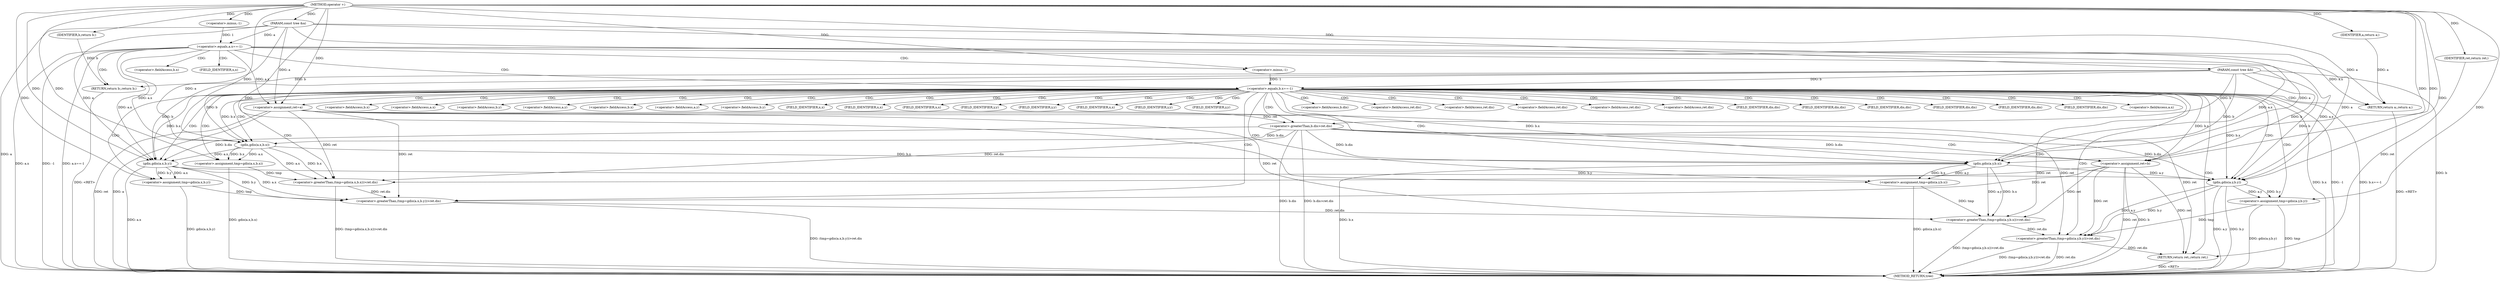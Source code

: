 digraph "operator +" {  
"1000336" [label = "(METHOD,operator +)" ]
"1000436" [label = "(METHOD_RETURN,tree)" ]
"1000337" [label = "(PARAM,const tree &a)" ]
"1000338" [label = "(PARAM,const tree &b)" ]
"1000359" [label = "(<operator>.assignment,ret=a)" ]
"1000434" [label = "(RETURN,return ret;,return ret;)" ]
"1000341" [label = "(<operator>.equals,a.x==-1)" ]
"1000347" [label = "(RETURN,return b;,return b;)" ]
"1000350" [label = "(<operator>.equals,b.x==-1)" ]
"1000356" [label = "(RETURN,return a;,return a;)" ]
"1000363" [label = "(<operator>.greaterThan,b.dis>ret.dis)" ]
"1000370" [label = "(<operator>.assignment,ret=b)" ]
"1000375" [label = "(<operator>.greaterThan,(tmp=gdis(a.x,b.x))>ret.dis)" ]
"1000390" [label = "(<operator>.greaterThan,(tmp=gdis(a.x,b.y))>ret.dis)" ]
"1000405" [label = "(<operator>.greaterThan,(tmp=gdis(a.y,b.x))>ret.dis)" ]
"1000420" [label = "(<operator>.greaterThan,(tmp=gdis(a.y,b.y))>ret.dis)" ]
"1000435" [label = "(IDENTIFIER,ret,return ret;)" ]
"1000348" [label = "(IDENTIFIER,b,return b;)" ]
"1000357" [label = "(IDENTIFIER,a,return a;)" ]
"1000345" [label = "(<operator>.minus,-1)" ]
"1000354" [label = "(<operator>.minus,-1)" ]
"1000376" [label = "(<operator>.assignment,tmp=gdis(a.x,b.x))" ]
"1000391" [label = "(<operator>.assignment,tmp=gdis(a.x,b.y))" ]
"1000406" [label = "(<operator>.assignment,tmp=gdis(a.y,b.x))" ]
"1000421" [label = "(<operator>.assignment,tmp=gdis(a.y,b.y))" ]
"1000378" [label = "(gdis,gdis(a.x,b.x))" ]
"1000393" [label = "(gdis,gdis(a.x,b.y))" ]
"1000408" [label = "(gdis,gdis(a.y,b.x))" ]
"1000423" [label = "(gdis,gdis(a.y,b.y))" ]
"1000351" [label = "(<operator>.fieldAccess,b.x)" ]
"1000364" [label = "(<operator>.fieldAccess,b.dis)" ]
"1000367" [label = "(<operator>.fieldAccess,ret.dis)" ]
"1000385" [label = "(<operator>.fieldAccess,ret.dis)" ]
"1000400" [label = "(<operator>.fieldAccess,ret.dis)" ]
"1000415" [label = "(<operator>.fieldAccess,ret.dis)" ]
"1000430" [label = "(<operator>.fieldAccess,ret.dis)" ]
"1000353" [label = "(FIELD_IDENTIFIER,x,x)" ]
"1000366" [label = "(FIELD_IDENTIFIER,dis,dis)" ]
"1000369" [label = "(FIELD_IDENTIFIER,dis,dis)" ]
"1000387" [label = "(FIELD_IDENTIFIER,dis,dis)" ]
"1000402" [label = "(FIELD_IDENTIFIER,dis,dis)" ]
"1000417" [label = "(FIELD_IDENTIFIER,dis,dis)" ]
"1000432" [label = "(FIELD_IDENTIFIER,dis,dis)" ]
"1000379" [label = "(<operator>.fieldAccess,a.x)" ]
"1000382" [label = "(<operator>.fieldAccess,b.x)" ]
"1000394" [label = "(<operator>.fieldAccess,a.x)" ]
"1000397" [label = "(<operator>.fieldAccess,b.y)" ]
"1000409" [label = "(<operator>.fieldAccess,a.y)" ]
"1000412" [label = "(<operator>.fieldAccess,b.x)" ]
"1000424" [label = "(<operator>.fieldAccess,a.y)" ]
"1000427" [label = "(<operator>.fieldAccess,b.y)" ]
"1000381" [label = "(FIELD_IDENTIFIER,x,x)" ]
"1000384" [label = "(FIELD_IDENTIFIER,x,x)" ]
"1000396" [label = "(FIELD_IDENTIFIER,x,x)" ]
"1000399" [label = "(FIELD_IDENTIFIER,y,y)" ]
"1000411" [label = "(FIELD_IDENTIFIER,y,y)" ]
"1000414" [label = "(FIELD_IDENTIFIER,x,x)" ]
"1000426" [label = "(FIELD_IDENTIFIER,y,y)" ]
"1000429" [label = "(FIELD_IDENTIFIER,y,y)" ]
  "1000434" -> "1000436"  [ label = "DDG: <RET>"] 
  "1000337" -> "1000436"  [ label = "DDG: a"] 
  "1000338" -> "1000436"  [ label = "DDG: b"] 
  "1000341" -> "1000436"  [ label = "DDG: a.x"] 
  "1000341" -> "1000436"  [ label = "DDG: -1"] 
  "1000341" -> "1000436"  [ label = "DDG: a.x==-1"] 
  "1000350" -> "1000436"  [ label = "DDG: b.x"] 
  "1000350" -> "1000436"  [ label = "DDG: -1"] 
  "1000350" -> "1000436"  [ label = "DDG: b.x==-1"] 
  "1000359" -> "1000436"  [ label = "DDG: ret"] 
  "1000359" -> "1000436"  [ label = "DDG: a"] 
  "1000363" -> "1000436"  [ label = "DDG: b.dis"] 
  "1000363" -> "1000436"  [ label = "DDG: b.dis>ret.dis"] 
  "1000370" -> "1000436"  [ label = "DDG: ret"] 
  "1000370" -> "1000436"  [ label = "DDG: b"] 
  "1000376" -> "1000436"  [ label = "DDG: gdis(a.x,b.x)"] 
  "1000375" -> "1000436"  [ label = "DDG: (tmp=gdis(a.x,b.x))>ret.dis"] 
  "1000393" -> "1000436"  [ label = "DDG: a.x"] 
  "1000391" -> "1000436"  [ label = "DDG: gdis(a.x,b.y)"] 
  "1000390" -> "1000436"  [ label = "DDG: (tmp=gdis(a.x,b.y))>ret.dis"] 
  "1000408" -> "1000436"  [ label = "DDG: b.x"] 
  "1000406" -> "1000436"  [ label = "DDG: gdis(a.y,b.x)"] 
  "1000405" -> "1000436"  [ label = "DDG: (tmp=gdis(a.y,b.x))>ret.dis"] 
  "1000421" -> "1000436"  [ label = "DDG: tmp"] 
  "1000423" -> "1000436"  [ label = "DDG: a.y"] 
  "1000423" -> "1000436"  [ label = "DDG: b.y"] 
  "1000421" -> "1000436"  [ label = "DDG: gdis(a.y,b.y)"] 
  "1000420" -> "1000436"  [ label = "DDG: ret.dis"] 
  "1000420" -> "1000436"  [ label = "DDG: (tmp=gdis(a.y,b.y))>ret.dis"] 
  "1000356" -> "1000436"  [ label = "DDG: <RET>"] 
  "1000347" -> "1000436"  [ label = "DDG: <RET>"] 
  "1000336" -> "1000337"  [ label = "DDG: "] 
  "1000336" -> "1000338"  [ label = "DDG: "] 
  "1000341" -> "1000359"  [ label = "DDG: a.x"] 
  "1000337" -> "1000359"  [ label = "DDG: a"] 
  "1000336" -> "1000359"  [ label = "DDG: "] 
  "1000435" -> "1000434"  [ label = "DDG: ret"] 
  "1000359" -> "1000434"  [ label = "DDG: ret"] 
  "1000370" -> "1000434"  [ label = "DDG: ret"] 
  "1000420" -> "1000434"  [ label = "DDG: ret.dis"] 
  "1000348" -> "1000347"  [ label = "DDG: b"] 
  "1000338" -> "1000347"  [ label = "DDG: b"] 
  "1000357" -> "1000356"  [ label = "DDG: a"] 
  "1000341" -> "1000356"  [ label = "DDG: a.x"] 
  "1000337" -> "1000356"  [ label = "DDG: a"] 
  "1000350" -> "1000370"  [ label = "DDG: b.x"] 
  "1000363" -> "1000370"  [ label = "DDG: b.dis"] 
  "1000338" -> "1000370"  [ label = "DDG: b"] 
  "1000336" -> "1000370"  [ label = "DDG: "] 
  "1000336" -> "1000435"  [ label = "DDG: "] 
  "1000337" -> "1000341"  [ label = "DDG: a"] 
  "1000345" -> "1000341"  [ label = "DDG: 1"] 
  "1000336" -> "1000348"  [ label = "DDG: "] 
  "1000338" -> "1000350"  [ label = "DDG: b"] 
  "1000354" -> "1000350"  [ label = "DDG: 1"] 
  "1000336" -> "1000357"  [ label = "DDG: "] 
  "1000338" -> "1000363"  [ label = "DDG: b"] 
  "1000359" -> "1000363"  [ label = "DDG: ret"] 
  "1000376" -> "1000375"  [ label = "DDG: tmp"] 
  "1000378" -> "1000375"  [ label = "DDG: a.x"] 
  "1000378" -> "1000375"  [ label = "DDG: b.x"] 
  "1000359" -> "1000375"  [ label = "DDG: ret"] 
  "1000363" -> "1000375"  [ label = "DDG: ret.dis"] 
  "1000370" -> "1000375"  [ label = "DDG: ret"] 
  "1000391" -> "1000390"  [ label = "DDG: tmp"] 
  "1000393" -> "1000390"  [ label = "DDG: b.y"] 
  "1000393" -> "1000390"  [ label = "DDG: a.x"] 
  "1000359" -> "1000390"  [ label = "DDG: ret"] 
  "1000370" -> "1000390"  [ label = "DDG: ret"] 
  "1000375" -> "1000390"  [ label = "DDG: ret.dis"] 
  "1000406" -> "1000405"  [ label = "DDG: tmp"] 
  "1000408" -> "1000405"  [ label = "DDG: a.y"] 
  "1000408" -> "1000405"  [ label = "DDG: b.x"] 
  "1000359" -> "1000405"  [ label = "DDG: ret"] 
  "1000370" -> "1000405"  [ label = "DDG: ret"] 
  "1000390" -> "1000405"  [ label = "DDG: ret.dis"] 
  "1000421" -> "1000420"  [ label = "DDG: tmp"] 
  "1000423" -> "1000420"  [ label = "DDG: a.y"] 
  "1000423" -> "1000420"  [ label = "DDG: b.y"] 
  "1000359" -> "1000420"  [ label = "DDG: ret"] 
  "1000370" -> "1000420"  [ label = "DDG: ret"] 
  "1000405" -> "1000420"  [ label = "DDG: ret.dis"] 
  "1000336" -> "1000345"  [ label = "DDG: "] 
  "1000336" -> "1000354"  [ label = "DDG: "] 
  "1000336" -> "1000376"  [ label = "DDG: "] 
  "1000378" -> "1000376"  [ label = "DDG: a.x"] 
  "1000378" -> "1000376"  [ label = "DDG: b.x"] 
  "1000336" -> "1000391"  [ label = "DDG: "] 
  "1000393" -> "1000391"  [ label = "DDG: b.y"] 
  "1000393" -> "1000391"  [ label = "DDG: a.x"] 
  "1000336" -> "1000406"  [ label = "DDG: "] 
  "1000408" -> "1000406"  [ label = "DDG: a.y"] 
  "1000408" -> "1000406"  [ label = "DDG: b.x"] 
  "1000336" -> "1000421"  [ label = "DDG: "] 
  "1000423" -> "1000421"  [ label = "DDG: a.y"] 
  "1000423" -> "1000421"  [ label = "DDG: b.y"] 
  "1000337" -> "1000378"  [ label = "DDG: a"] 
  "1000341" -> "1000378"  [ label = "DDG: a.x"] 
  "1000336" -> "1000378"  [ label = "DDG: "] 
  "1000350" -> "1000378"  [ label = "DDG: b.x"] 
  "1000338" -> "1000378"  [ label = "DDG: b"] 
  "1000363" -> "1000378"  [ label = "DDG: b.dis"] 
  "1000378" -> "1000393"  [ label = "DDG: a.x"] 
  "1000337" -> "1000393"  [ label = "DDG: a"] 
  "1000341" -> "1000393"  [ label = "DDG: a.x"] 
  "1000336" -> "1000393"  [ label = "DDG: "] 
  "1000338" -> "1000393"  [ label = "DDG: b"] 
  "1000350" -> "1000393"  [ label = "DDG: b.x"] 
  "1000363" -> "1000393"  [ label = "DDG: b.dis"] 
  "1000337" -> "1000408"  [ label = "DDG: a"] 
  "1000341" -> "1000408"  [ label = "DDG: a.x"] 
  "1000336" -> "1000408"  [ label = "DDG: "] 
  "1000378" -> "1000408"  [ label = "DDG: b.x"] 
  "1000338" -> "1000408"  [ label = "DDG: b"] 
  "1000350" -> "1000408"  [ label = "DDG: b.x"] 
  "1000363" -> "1000408"  [ label = "DDG: b.dis"] 
  "1000408" -> "1000423"  [ label = "DDG: a.y"] 
  "1000337" -> "1000423"  [ label = "DDG: a"] 
  "1000341" -> "1000423"  [ label = "DDG: a.x"] 
  "1000336" -> "1000423"  [ label = "DDG: "] 
  "1000393" -> "1000423"  [ label = "DDG: b.y"] 
  "1000338" -> "1000423"  [ label = "DDG: b"] 
  "1000350" -> "1000423"  [ label = "DDG: b.x"] 
  "1000363" -> "1000423"  [ label = "DDG: b.dis"] 
  "1000341" -> "1000350"  [ label = "CDG: "] 
  "1000341" -> "1000354"  [ label = "CDG: "] 
  "1000341" -> "1000353"  [ label = "CDG: "] 
  "1000341" -> "1000351"  [ label = "CDG: "] 
  "1000341" -> "1000347"  [ label = "CDG: "] 
  "1000350" -> "1000414"  [ label = "CDG: "] 
  "1000350" -> "1000367"  [ label = "CDG: "] 
  "1000350" -> "1000427"  [ label = "CDG: "] 
  "1000350" -> "1000426"  [ label = "CDG: "] 
  "1000350" -> "1000397"  [ label = "CDG: "] 
  "1000350" -> "1000379"  [ label = "CDG: "] 
  "1000350" -> "1000409"  [ label = "CDG: "] 
  "1000350" -> "1000387"  [ label = "CDG: "] 
  "1000350" -> "1000396"  [ label = "CDG: "] 
  "1000350" -> "1000417"  [ label = "CDG: "] 
  "1000350" -> "1000406"  [ label = "CDG: "] 
  "1000350" -> "1000415"  [ label = "CDG: "] 
  "1000350" -> "1000391"  [ label = "CDG: "] 
  "1000350" -> "1000359"  [ label = "CDG: "] 
  "1000350" -> "1000400"  [ label = "CDG: "] 
  "1000350" -> "1000385"  [ label = "CDG: "] 
  "1000350" -> "1000432"  [ label = "CDG: "] 
  "1000350" -> "1000384"  [ label = "CDG: "] 
  "1000350" -> "1000356"  [ label = "CDG: "] 
  "1000350" -> "1000430"  [ label = "CDG: "] 
  "1000350" -> "1000405"  [ label = "CDG: "] 
  "1000350" -> "1000424"  [ label = "CDG: "] 
  "1000350" -> "1000399"  [ label = "CDG: "] 
  "1000350" -> "1000420"  [ label = "CDG: "] 
  "1000350" -> "1000375"  [ label = "CDG: "] 
  "1000350" -> "1000382"  [ label = "CDG: "] 
  "1000350" -> "1000393"  [ label = "CDG: "] 
  "1000350" -> "1000429"  [ label = "CDG: "] 
  "1000350" -> "1000412"  [ label = "CDG: "] 
  "1000350" -> "1000366"  [ label = "CDG: "] 
  "1000350" -> "1000363"  [ label = "CDG: "] 
  "1000350" -> "1000376"  [ label = "CDG: "] 
  "1000350" -> "1000423"  [ label = "CDG: "] 
  "1000350" -> "1000390"  [ label = "CDG: "] 
  "1000350" -> "1000394"  [ label = "CDG: "] 
  "1000350" -> "1000408"  [ label = "CDG: "] 
  "1000350" -> "1000402"  [ label = "CDG: "] 
  "1000350" -> "1000378"  [ label = "CDG: "] 
  "1000350" -> "1000421"  [ label = "CDG: "] 
  "1000350" -> "1000434"  [ label = "CDG: "] 
  "1000350" -> "1000381"  [ label = "CDG: "] 
  "1000350" -> "1000411"  [ label = "CDG: "] 
  "1000350" -> "1000369"  [ label = "CDG: "] 
  "1000350" -> "1000364"  [ label = "CDG: "] 
  "1000363" -> "1000370"  [ label = "CDG: "] 
}
